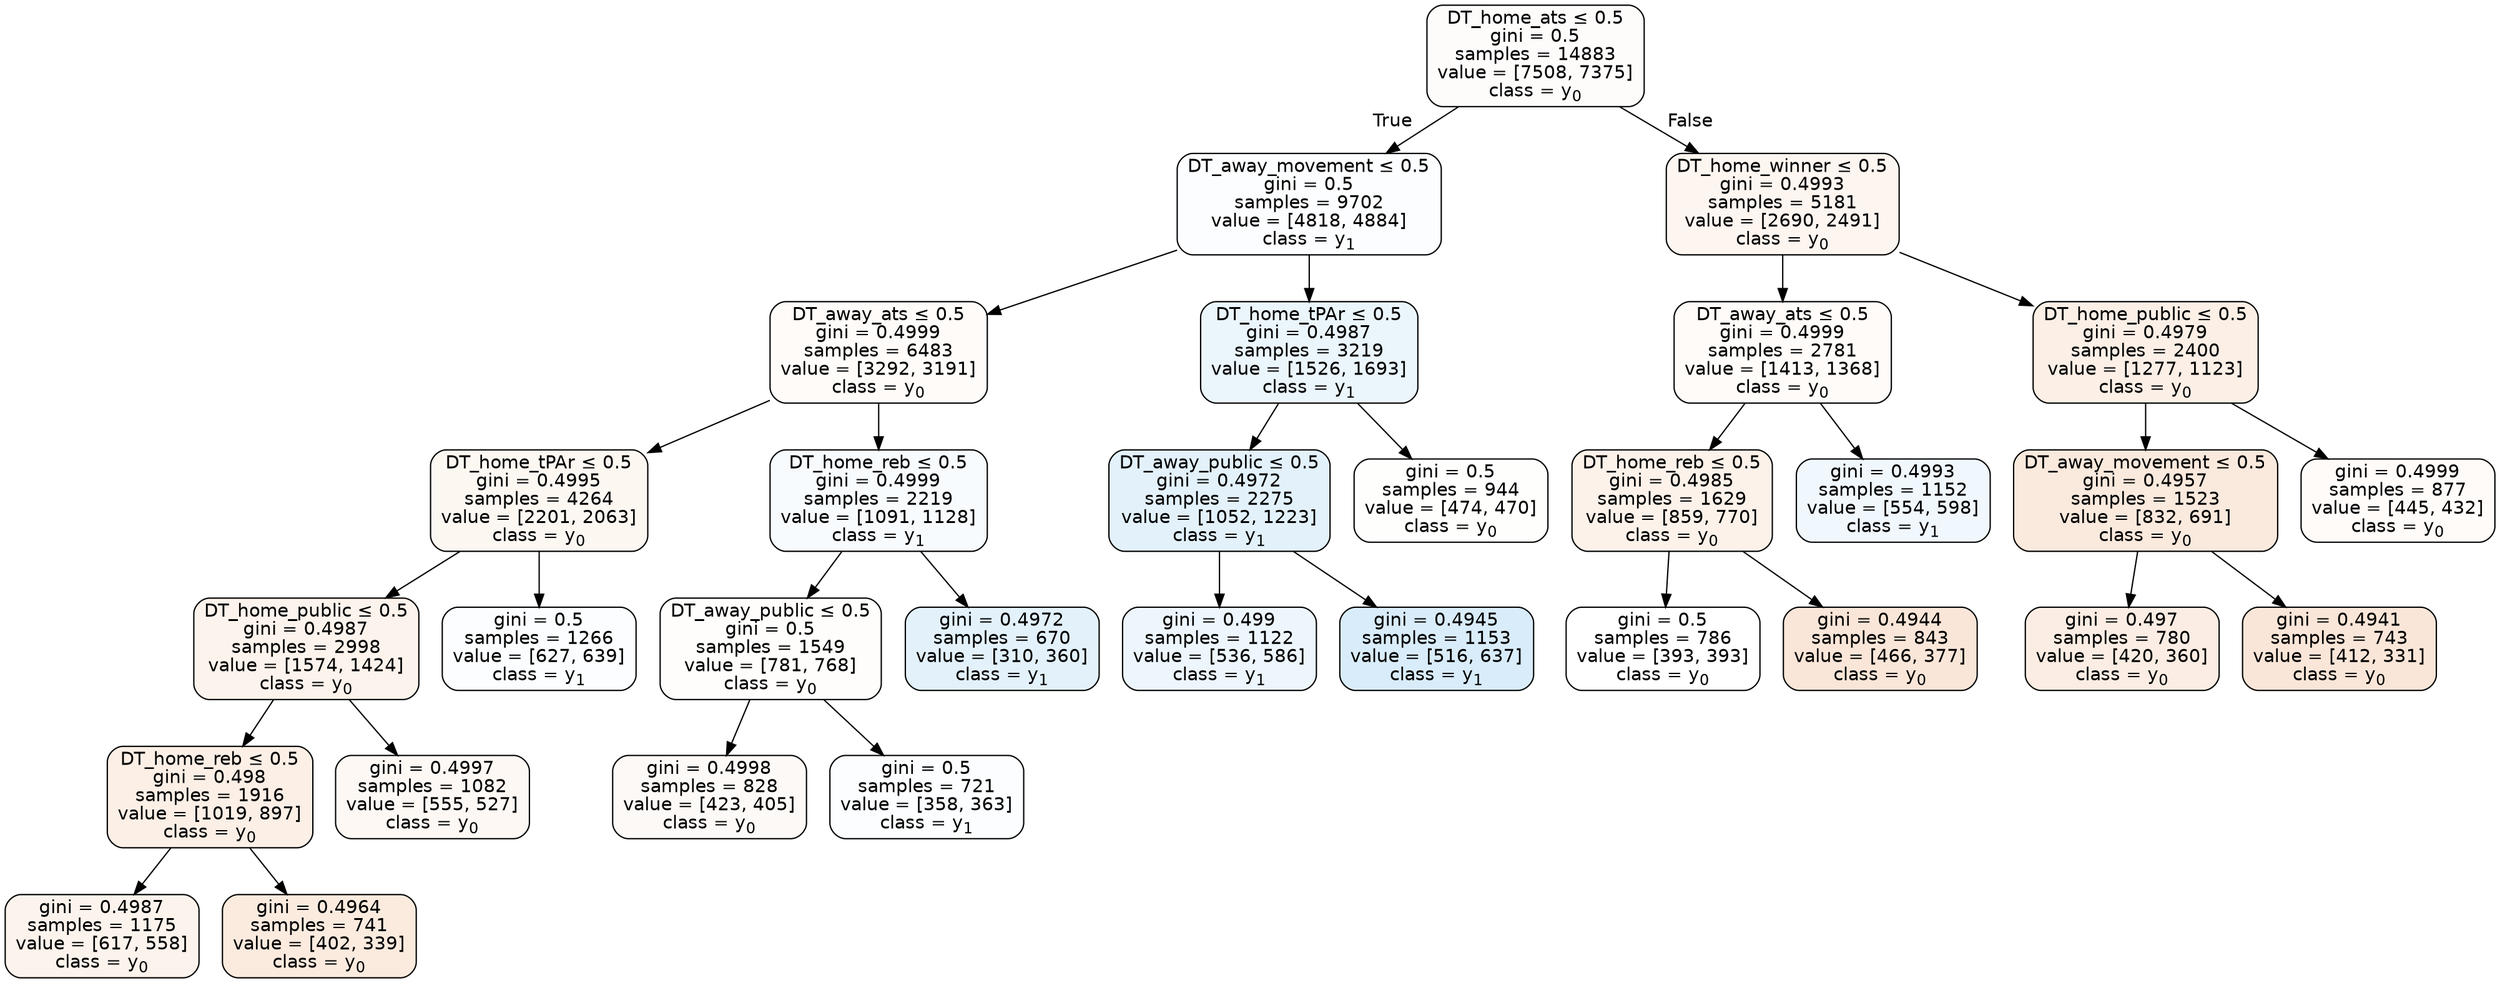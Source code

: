 digraph Tree {
node [shape=box, style="filled, rounded", color="black", fontname=helvetica] ;
edge [fontname=helvetica] ;
0 [label=<DT_home_ats &le; 0.5<br/>gini = 0.5<br/>samples = 14883<br/>value = [7508, 7375]<br/>class = y<SUB>0</SUB>>, fillcolor="#e5813905"] ;
1 [label=<DT_away_movement &le; 0.5<br/>gini = 0.5<br/>samples = 9702<br/>value = [4818, 4884]<br/>class = y<SUB>1</SUB>>, fillcolor="#399de503"] ;
0 -> 1 [labeldistance=2.5, labelangle=45, headlabel="True"] ;
2 [label=<DT_away_ats &le; 0.5<br/>gini = 0.4999<br/>samples = 6483<br/>value = [3292, 3191]<br/>class = y<SUB>0</SUB>>, fillcolor="#e5813908"] ;
1 -> 2 ;
3 [label=<DT_home_tPAr &le; 0.5<br/>gini = 0.4995<br/>samples = 4264<br/>value = [2201, 2063]<br/>class = y<SUB>0</SUB>>, fillcolor="#e5813910"] ;
2 -> 3 ;
4 [label=<DT_home_public &le; 0.5<br/>gini = 0.4987<br/>samples = 2998<br/>value = [1574, 1424]<br/>class = y<SUB>0</SUB>>, fillcolor="#e5813918"] ;
3 -> 4 ;
5 [label=<DT_home_reb &le; 0.5<br/>gini = 0.498<br/>samples = 1916<br/>value = [1019, 897]<br/>class = y<SUB>0</SUB>>, fillcolor="#e581391f"] ;
4 -> 5 ;
6 [label=<gini = 0.4987<br/>samples = 1175<br/>value = [617, 558]<br/>class = y<SUB>0</SUB>>, fillcolor="#e5813918"] ;
5 -> 6 ;
7 [label=<gini = 0.4964<br/>samples = 741<br/>value = [402, 339]<br/>class = y<SUB>0</SUB>>, fillcolor="#e5813928"] ;
5 -> 7 ;
8 [label=<gini = 0.4997<br/>samples = 1082<br/>value = [555, 527]<br/>class = y<SUB>0</SUB>>, fillcolor="#e581390d"] ;
4 -> 8 ;
9 [label=<gini = 0.5<br/>samples = 1266<br/>value = [627, 639]<br/>class = y<SUB>1</SUB>>, fillcolor="#399de505"] ;
3 -> 9 ;
10 [label=<DT_home_reb &le; 0.5<br/>gini = 0.4999<br/>samples = 2219<br/>value = [1091, 1128]<br/>class = y<SUB>1</SUB>>, fillcolor="#399de508"] ;
2 -> 10 ;
11 [label=<DT_away_public &le; 0.5<br/>gini = 0.5<br/>samples = 1549<br/>value = [781, 768]<br/>class = y<SUB>0</SUB>>, fillcolor="#e5813904"] ;
10 -> 11 ;
12 [label=<gini = 0.4998<br/>samples = 828<br/>value = [423, 405]<br/>class = y<SUB>0</SUB>>, fillcolor="#e581390b"] ;
11 -> 12 ;
13 [label=<gini = 0.5<br/>samples = 721<br/>value = [358, 363]<br/>class = y<SUB>1</SUB>>, fillcolor="#399de504"] ;
11 -> 13 ;
14 [label=<gini = 0.4972<br/>samples = 670<br/>value = [310, 360]<br/>class = y<SUB>1</SUB>>, fillcolor="#399de523"] ;
10 -> 14 ;
15 [label=<DT_home_tPAr &le; 0.5<br/>gini = 0.4987<br/>samples = 3219<br/>value = [1526, 1693]<br/>class = y<SUB>1</SUB>>, fillcolor="#399de519"] ;
1 -> 15 ;
16 [label=<DT_away_public &le; 0.5<br/>gini = 0.4972<br/>samples = 2275<br/>value = [1052, 1223]<br/>class = y<SUB>1</SUB>>, fillcolor="#399de524"] ;
15 -> 16 ;
17 [label=<gini = 0.499<br/>samples = 1122<br/>value = [536, 586]<br/>class = y<SUB>1</SUB>>, fillcolor="#399de516"] ;
16 -> 17 ;
18 [label=<gini = 0.4945<br/>samples = 1153<br/>value = [516, 637]<br/>class = y<SUB>1</SUB>>, fillcolor="#399de530"] ;
16 -> 18 ;
19 [label=<gini = 0.5<br/>samples = 944<br/>value = [474, 470]<br/>class = y<SUB>0</SUB>>, fillcolor="#e5813902"] ;
15 -> 19 ;
20 [label=<DT_home_winner &le; 0.5<br/>gini = 0.4993<br/>samples = 5181<br/>value = [2690, 2491]<br/>class = y<SUB>0</SUB>>, fillcolor="#e5813913"] ;
0 -> 20 [labeldistance=2.5, labelangle=-45, headlabel="False"] ;
21 [label=<DT_away_ats &le; 0.5<br/>gini = 0.4999<br/>samples = 2781<br/>value = [1413, 1368]<br/>class = y<SUB>0</SUB>>, fillcolor="#e5813908"] ;
20 -> 21 ;
22 [label=<DT_home_reb &le; 0.5<br/>gini = 0.4985<br/>samples = 1629<br/>value = [859, 770]<br/>class = y<SUB>0</SUB>>, fillcolor="#e581391a"] ;
21 -> 22 ;
23 [label=<gini = 0.5<br/>samples = 786<br/>value = [393, 393]<br/>class = y<SUB>0</SUB>>, fillcolor="#e5813900"] ;
22 -> 23 ;
24 [label=<gini = 0.4944<br/>samples = 843<br/>value = [466, 377]<br/>class = y<SUB>0</SUB>>, fillcolor="#e5813931"] ;
22 -> 24 ;
25 [label=<gini = 0.4993<br/>samples = 1152<br/>value = [554, 598]<br/>class = y<SUB>1</SUB>>, fillcolor="#399de513"] ;
21 -> 25 ;
26 [label=<DT_home_public &le; 0.5<br/>gini = 0.4979<br/>samples = 2400<br/>value = [1277, 1123]<br/>class = y<SUB>0</SUB>>, fillcolor="#e581391f"] ;
20 -> 26 ;
27 [label=<DT_away_movement &le; 0.5<br/>gini = 0.4957<br/>samples = 1523<br/>value = [832, 691]<br/>class = y<SUB>0</SUB>>, fillcolor="#e581392b"] ;
26 -> 27 ;
28 [label=<gini = 0.497<br/>samples = 780<br/>value = [420, 360]<br/>class = y<SUB>0</SUB>>, fillcolor="#e5813924"] ;
27 -> 28 ;
29 [label=<gini = 0.4941<br/>samples = 743<br/>value = [412, 331]<br/>class = y<SUB>0</SUB>>, fillcolor="#e5813932"] ;
27 -> 29 ;
30 [label=<gini = 0.4999<br/>samples = 877<br/>value = [445, 432]<br/>class = y<SUB>0</SUB>>, fillcolor="#e5813907"] ;
26 -> 30 ;
}